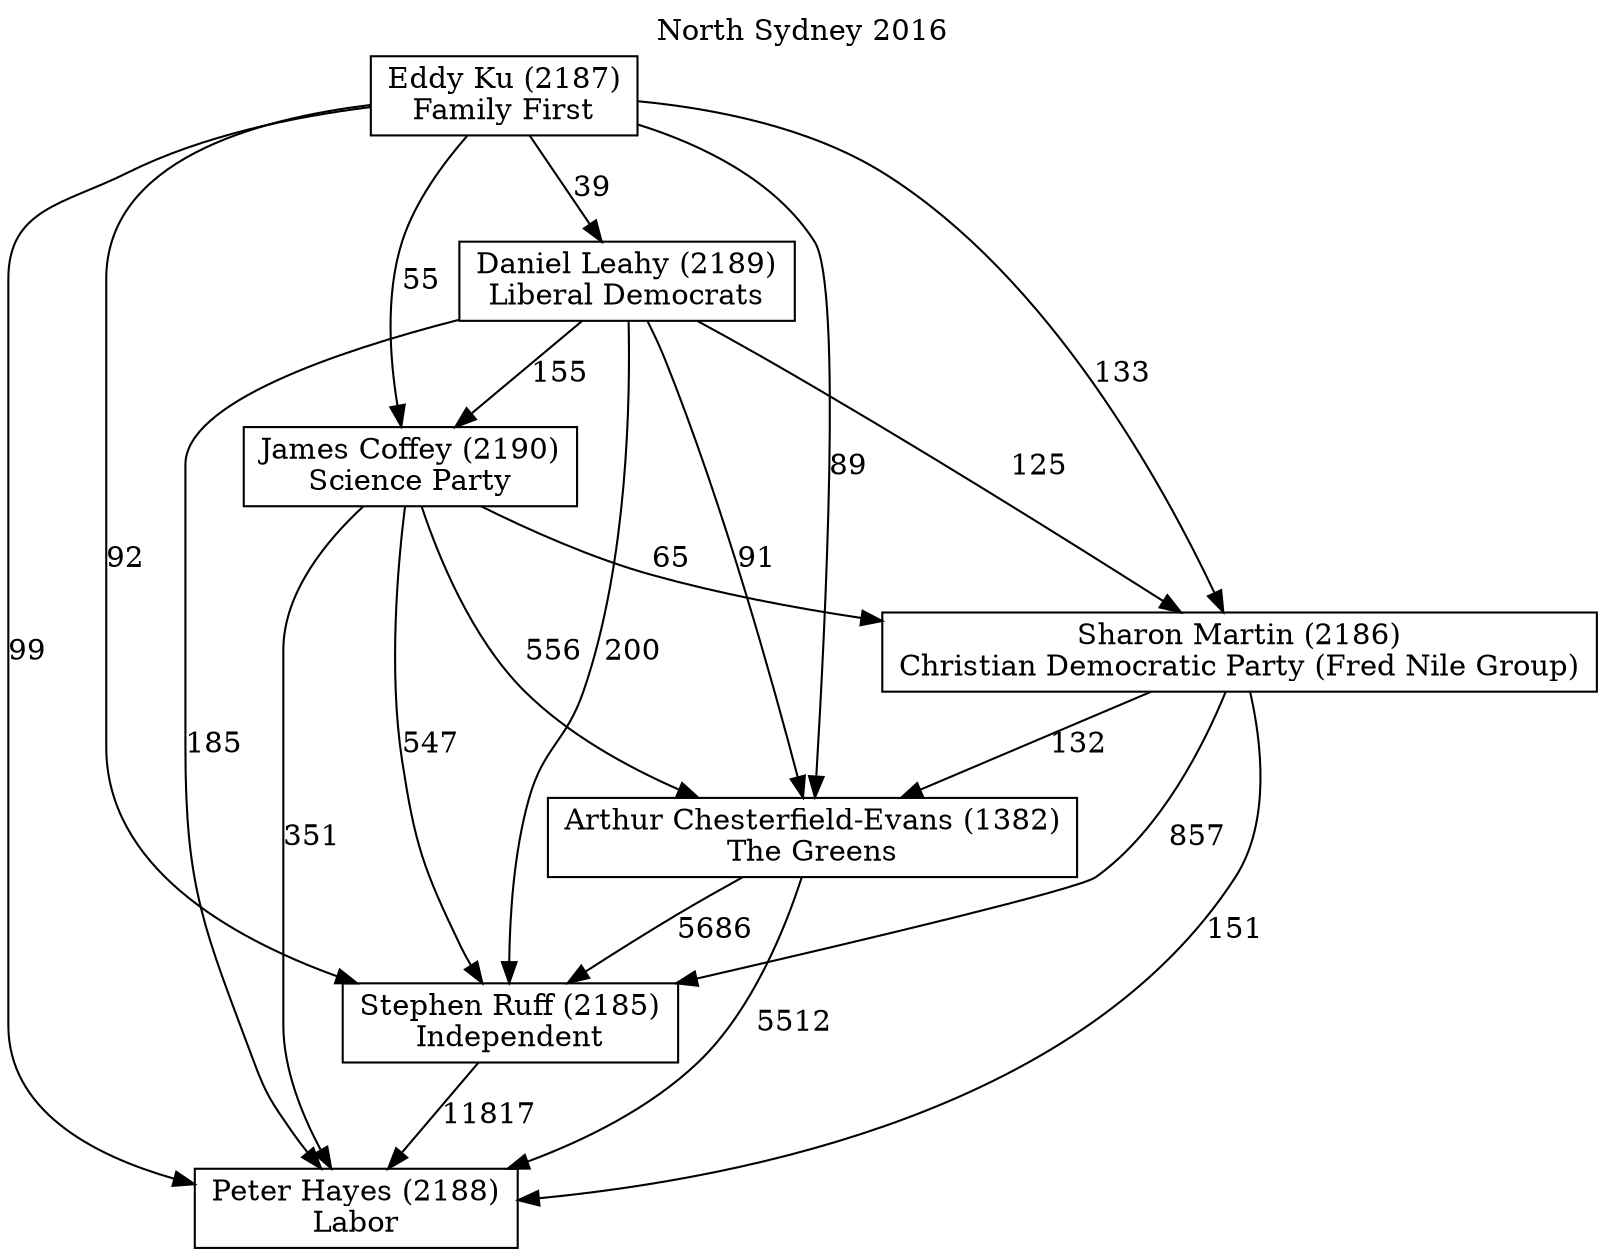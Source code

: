 // House preference flow
digraph "Peter Hayes (2188)_North Sydney_2016" {
	graph [label="North Sydney 2016" labelloc=t mclimit=10]
	node [shape=box]
	"Peter Hayes (2188)" [label="Peter Hayes (2188)
Labor"]
	"Stephen Ruff (2185)" [label="Stephen Ruff (2185)
Independent"]
	"Arthur Chesterfield-Evans (1382)" [label="Arthur Chesterfield-Evans (1382)
The Greens"]
	"Sharon Martin (2186)" [label="Sharon Martin (2186)
Christian Democratic Party (Fred Nile Group)"]
	"James Coffey (2190)" [label="James Coffey (2190)
Science Party"]
	"Daniel Leahy (2189)" [label="Daniel Leahy (2189)
Liberal Democrats"]
	"Eddy Ku (2187)" [label="Eddy Ku (2187)
Family First"]
	"Stephen Ruff (2185)" -> "Peter Hayes (2188)" [label=11817]
	"Arthur Chesterfield-Evans (1382)" -> "Stephen Ruff (2185)" [label=5686]
	"Sharon Martin (2186)" -> "Arthur Chesterfield-Evans (1382)" [label=132]
	"James Coffey (2190)" -> "Sharon Martin (2186)" [label=65]
	"Daniel Leahy (2189)" -> "James Coffey (2190)" [label=155]
	"Eddy Ku (2187)" -> "Daniel Leahy (2189)" [label=39]
	"Arthur Chesterfield-Evans (1382)" -> "Peter Hayes (2188)" [label=5512]
	"Sharon Martin (2186)" -> "Peter Hayes (2188)" [label=151]
	"James Coffey (2190)" -> "Peter Hayes (2188)" [label=351]
	"Daniel Leahy (2189)" -> "Peter Hayes (2188)" [label=185]
	"Eddy Ku (2187)" -> "Peter Hayes (2188)" [label=99]
	"Eddy Ku (2187)" -> "James Coffey (2190)" [label=55]
	"Daniel Leahy (2189)" -> "Sharon Martin (2186)" [label=125]
	"Eddy Ku (2187)" -> "Sharon Martin (2186)" [label=133]
	"James Coffey (2190)" -> "Arthur Chesterfield-Evans (1382)" [label=556]
	"Daniel Leahy (2189)" -> "Arthur Chesterfield-Evans (1382)" [label=91]
	"Eddy Ku (2187)" -> "Arthur Chesterfield-Evans (1382)" [label=89]
	"Sharon Martin (2186)" -> "Stephen Ruff (2185)" [label=857]
	"James Coffey (2190)" -> "Stephen Ruff (2185)" [label=547]
	"Daniel Leahy (2189)" -> "Stephen Ruff (2185)" [label=200]
	"Eddy Ku (2187)" -> "Stephen Ruff (2185)" [label=92]
}
